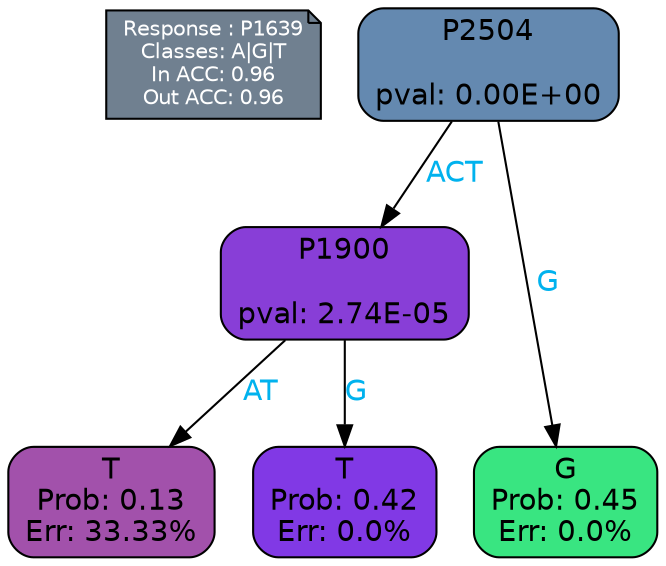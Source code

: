 digraph Tree {
node [shape=box, style="filled, rounded", color="black", fontname=helvetica] ;
graph [ranksep=equally, splines=polylines, bgcolor=transparent, dpi=600] ;
edge [fontname=helvetica] ;
LEGEND [label="Response : P1639
Classes: A|G|T
In ACC: 0.96
Out ACC: 0.96
",shape=note,align=left,style=filled,fillcolor="slategray",fontcolor="white",fontsize=10];1 [label="P2504

pval: 0.00E+00", fillcolor="#6489b0"] ;
2 [label="P1900

pval: 2.74E-05", fillcolor="#883ed7"] ;
3 [label="T
Prob: 0.13
Err: 33.33%", fillcolor="#a251ab"] ;
4 [label="T
Prob: 0.42
Err: 0.0%", fillcolor="#8139e5"] ;
5 [label="G
Prob: 0.45
Err: 0.0%", fillcolor="#39e581"] ;
1 -> 2 [label="ACT",fontcolor=deepskyblue2] ;
1 -> 5 [label="G",fontcolor=deepskyblue2] ;
2 -> 3 [label="AT",fontcolor=deepskyblue2] ;
2 -> 4 [label="G",fontcolor=deepskyblue2] ;
{rank = same; 3;4;5;}{rank = same; LEGEND;1;}}